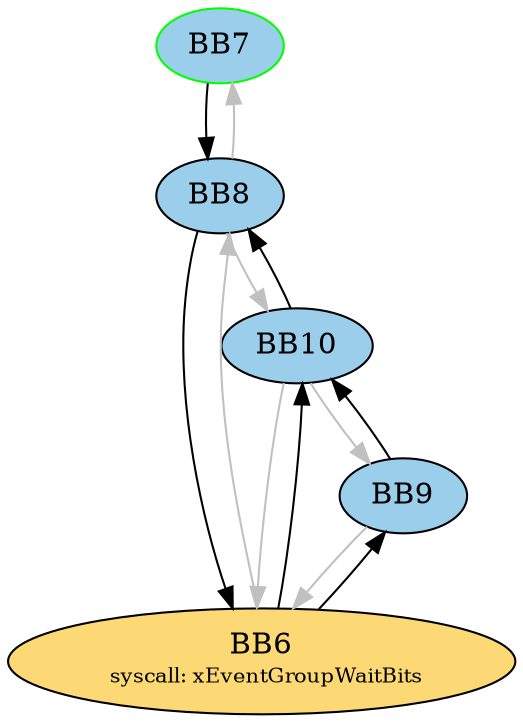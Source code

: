 digraph G {
BB7 -> BB8;
BB7[fillcolor="#9ACEEB" style=filled];
BB8 -> BB6;
BB8[fillcolor="#9ACEEB" style=filled];
BB8 -> BB7[color=grey];
BB8 -> BB10[color=grey];
BB6 -> BB9;
BB6 -> BB10;
BB6[fillcolor="#FCD975" style=filled label=<BB6<BR /> <FONT POINT-SIZE="10">syscall: xEventGroupWaitBits</FONT>>];
BB6 -> BB8[color=grey];
BB9 -> BB10;
BB9[fillcolor="#9ACEEB" style=filled];
BB9 -> BB6[color=grey];
BB10 -> BB8;
BB10[fillcolor="#9ACEEB" style=filled];
BB10 -> BB6[color=grey];
BB10 -> BB9[color=grey];
BB7 [color=green style=filled];
}